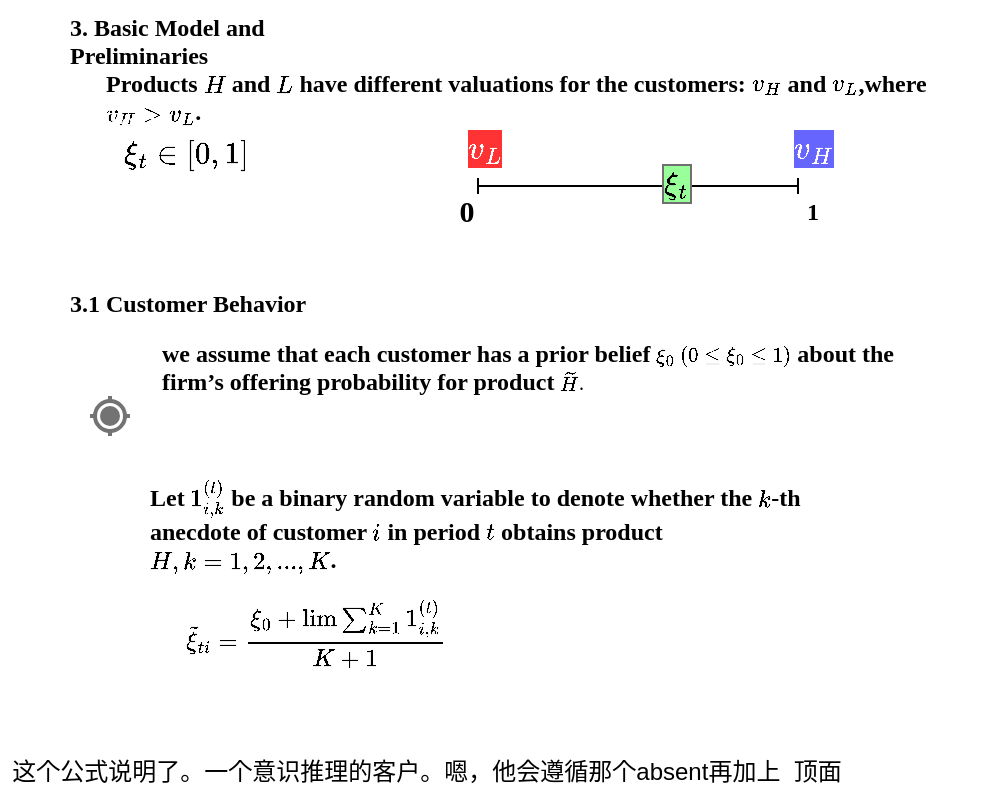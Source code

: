 <mxfile version="19.0.3" type="device"><diagram id="eI-ohWr0eGXvpXGyg_Mt" name="Page-1"><mxGraphModel dx="1967" dy="1181" grid="0" gridSize="10" guides="1" tooltips="1" connect="1" arrows="1" fold="1" page="0" pageScale="1" pageWidth="827" pageHeight="1169" math="1" shadow="0"><root><mxCell id="0"/><mxCell id="1" parent="0"/><mxCell id="4NC7R32ik7CwX3Xp1bzs-11" value="$$\tilde{\xi}_{t i}=\frac{\xi_0+\lim\sum_{k=1}^K 1_{i, k}^{(t)}}{K+1}$$" style="text;fontSize=12;fontFamily=Adobe Garamond Pro;align=left;spacing=0;labelBorderColor=none;labelBackgroundColor=none;direction=east;movable=1;resizable=1;rotatable=1;deletable=1;editable=1;connectable=1;html=1;rounded=0;" parent="1" vertex="1"><mxGeometry x="49" y="188" width="325" height="18" as="geometry"/></mxCell><mxCell id="4NC7R32ik7CwX3Xp1bzs-8" value="" style="dashed=0;aspect=fixed;verticalLabelPosition=bottom;verticalAlign=top;align=center;shape=mxgraph.gmdl.gps;strokeColor=#737373;fillColor=#737373;shadow=0;strokeWidth=2;sketch=0;" parent="1" vertex="1"><mxGeometry x="1" y="103" width="20" height="20" as="geometry"/></mxCell><mxCell id="4NC7R32ik7CwX3Xp1bzs-10" value="we assume that each customer has a prior belief&amp;nbsp;&lt;span style=&quot;font-family: DFKai-SB; font-size: 10px; font-weight: 400; text-align: center;&quot;&gt;`\xi_0` `(0\leq\xi_0\leq1)`&lt;/span&gt;&amp;nbsp;about the firm’s offering probability for product&amp;nbsp;&lt;span style=&quot;font-size: 10px; font-weight: 400; text-align: center;&quot;&gt;`\tilde{H}`.&lt;/span&gt;" style="text;whiteSpace=wrap;html=1;fontSize=12;fontFamily=Adobe Garamond Pro;fontStyle=1" parent="1" vertex="1"><mxGeometry x="35" y="68" width="385" height="72" as="geometry"/></mxCell><mxCell id="4NC7R32ik7CwX3Xp1bzs-12" value="Let `1_{i,k}^{(t)}` be a binary random variable to denote whether the `k`-th anecdote of customer `i` in period `t` obtains product `H, k =1, 2, ... , K`." style="text;whiteSpace=wrap;html=1;fontSize=12;fontFamily=Adobe Garamond Pro;fontColor=default;fontStyle=1" parent="1" vertex="1"><mxGeometry x="29" y="138" width="347" height="42" as="geometry"/></mxCell><mxCell id="4NC7R32ik7CwX3Xp1bzs-13" value="3. Basic Model and Preliminaries" style="text;whiteSpace=wrap;html=1;fontSize=12;fontFamily=Adobe Garamond Pro;fontColor=default;fontStyle=1" parent="1" vertex="1"><mxGeometry x="-11.007" y="-94.997" width="161" height="28" as="geometry"/></mxCell><mxCell id="4NC7R32ik7CwX3Xp1bzs-14" value="Products `H` and `L` have different valuations for the customers: `v_H` and `v_L`,where `v_H &amp;gt; v_L`." style="text;whiteSpace=wrap;html=1;fontSize=12;fontFamily=Adobe Garamond Pro;fontColor=default;fontStyle=1" parent="1" vertex="1"><mxGeometry x="7" y="-67" width="446" height="28" as="geometry"/></mxCell><mxCell id="4NC7R32ik7CwX3Xp1bzs-15" value="" style="endArrow=baseDash;html=1;rounded=1;fontFamily=Adobe Garamond Pro;fontSize=12;fontColor=default;endFill=0;strokeWidth=1;startArrow=baseDash;startFill=0;" parent="1" edge="1"><mxGeometry relative="1" as="geometry"><mxPoint x="195" y="-2" as="sourcePoint"/><mxPoint x="355" y="-2" as="targetPoint"/></mxGeometry></mxCell><mxCell id="4NC7R32ik7CwX3Xp1bzs-16" value="`\xi_t`" style="edgeLabel;resizable=0;html=1;align=center;verticalAlign=middle;rounded=0;labelBackgroundColor=#99FF99;labelBorderColor=#707070;fontFamily=Adobe Garamond Pro;fontSize=15;fontColor=default;fillColor=none;gradientColor=none;" parent="4NC7R32ik7CwX3Xp1bzs-15" connectable="0" vertex="1"><mxGeometry relative="1" as="geometry"><mxPoint x="19" y="-2" as="offset"/></mxGeometry></mxCell><mxCell id="4NC7R32ik7CwX3Xp1bzs-17" value="`v_L`" style="edgeLabel;resizable=0;html=1;align=left;verticalAlign=bottom;rounded=0;labelBackgroundColor=#FF3333;labelBorderColor=none;fontFamily=Adobe Garamond Pro;fontSize=16;fontColor=#FFFFFF;fillColor=none;gradientColor=none;" parent="4NC7R32ik7CwX3Xp1bzs-15" connectable="0" vertex="1"><mxGeometry x="-1" relative="1" as="geometry"><mxPoint x="-7" y="-8" as="offset"/></mxGeometry></mxCell><mxCell id="4NC7R32ik7CwX3Xp1bzs-18" value="`v_H`" style="edgeLabel;resizable=0;html=1;align=right;verticalAlign=bottom;rounded=0;labelBackgroundColor=#6666FF;labelBorderColor=none;fontFamily=Adobe Garamond Pro;fontSize=16;fontColor=#FFFAFA;fillColor=none;gradientColor=none;" parent="4NC7R32ik7CwX3Xp1bzs-15" connectable="0" vertex="1"><mxGeometry x="1" relative="1" as="geometry"><mxPoint x="18" y="-8" as="offset"/></mxGeometry></mxCell><mxCell id="4NC7R32ik7CwX3Xp1bzs-21" value="1" style="edgeLabel;html=1;align=center;verticalAlign=middle;resizable=0;points=[];fontSize=12;fontFamily=Adobe Garamond Pro;fontColor=default;labelBackgroundColor=none;fontStyle=1" parent="4NC7R32ik7CwX3Xp1bzs-15" vertex="1" connectable="0"><mxGeometry x="0.94" relative="1" as="geometry"><mxPoint x="12" y="13" as="offset"/></mxGeometry></mxCell><mxCell id="4NC7R32ik7CwX3Xp1bzs-22" value="0" style="edgeLabel;html=1;align=center;verticalAlign=middle;resizable=0;points=[];fontSize=15;fontFamily=Adobe Garamond Pro;fontColor=default;labelBackgroundColor=none;fontStyle=1" parent="4NC7R32ik7CwX3Xp1bzs-15" vertex="1" connectable="0"><mxGeometry x="-0.92" y="1" relative="1" as="geometry"><mxPoint x="-13" y="13" as="offset"/></mxGeometry></mxCell><mxCell id="4NC7R32ik7CwX3Xp1bzs-23" value="&lt;div&gt;&lt;span style=&quot;font-size: 15px;&quot;&gt;`\xi_t \in [0, 1]`&lt;/span&gt;&lt;/div&gt;&lt;div&gt;&lt;br&gt;&lt;/div&gt;" style="text;html=1;align=center;verticalAlign=middle;resizable=0;points=[];autosize=1;strokeColor=none;fillColor=none;fontSize=15;fontFamily=Adobe Garamond Pro;fontColor=default;" parent="1" vertex="1"><mxGeometry x="-3" y="-30" width="104" height="40" as="geometry"/></mxCell><mxCell id="4NC7R32ik7CwX3Xp1bzs-27" value="Text" style="text;html=1;align=center;verticalAlign=middle;resizable=0;points=[];autosize=1;strokeColor=none;fillColor=none;fontSize=15;fontFamily=Adobe Garamond Pro;fontColor=#FFFFFF;" parent="1" vertex="1"><mxGeometry x="1" y="-45" width="40" height="20" as="geometry"/></mxCell><mxCell id="4NC7R32ik7CwX3Xp1bzs-28" value="3.1 Customer Behavior" style="text;whiteSpace=wrap;html=1;fontSize=12;fontFamily=Adobe Garamond Pro;fontColor=default;fontStyle=1;" parent="1" vertex="1"><mxGeometry x="-11.003" y="43.0" width="132" height="32" as="geometry"/></mxCell><mxCell id="Yz-DgzPr0Qe4aoMA-ZOP-1" value="这个公式说明了。一个意识推理的客户。嗯，他会遵循那个absent再加上&amp;nbsp; 顶面" style="text;html=1;align=center;verticalAlign=middle;resizable=0;points=[];autosize=1;strokeColor=none;fillColor=none;" parent="1" vertex="1"><mxGeometry x="-44" y="282" width="425" height="18" as="geometry"/></mxCell></root></mxGraphModel></diagram></mxfile>
